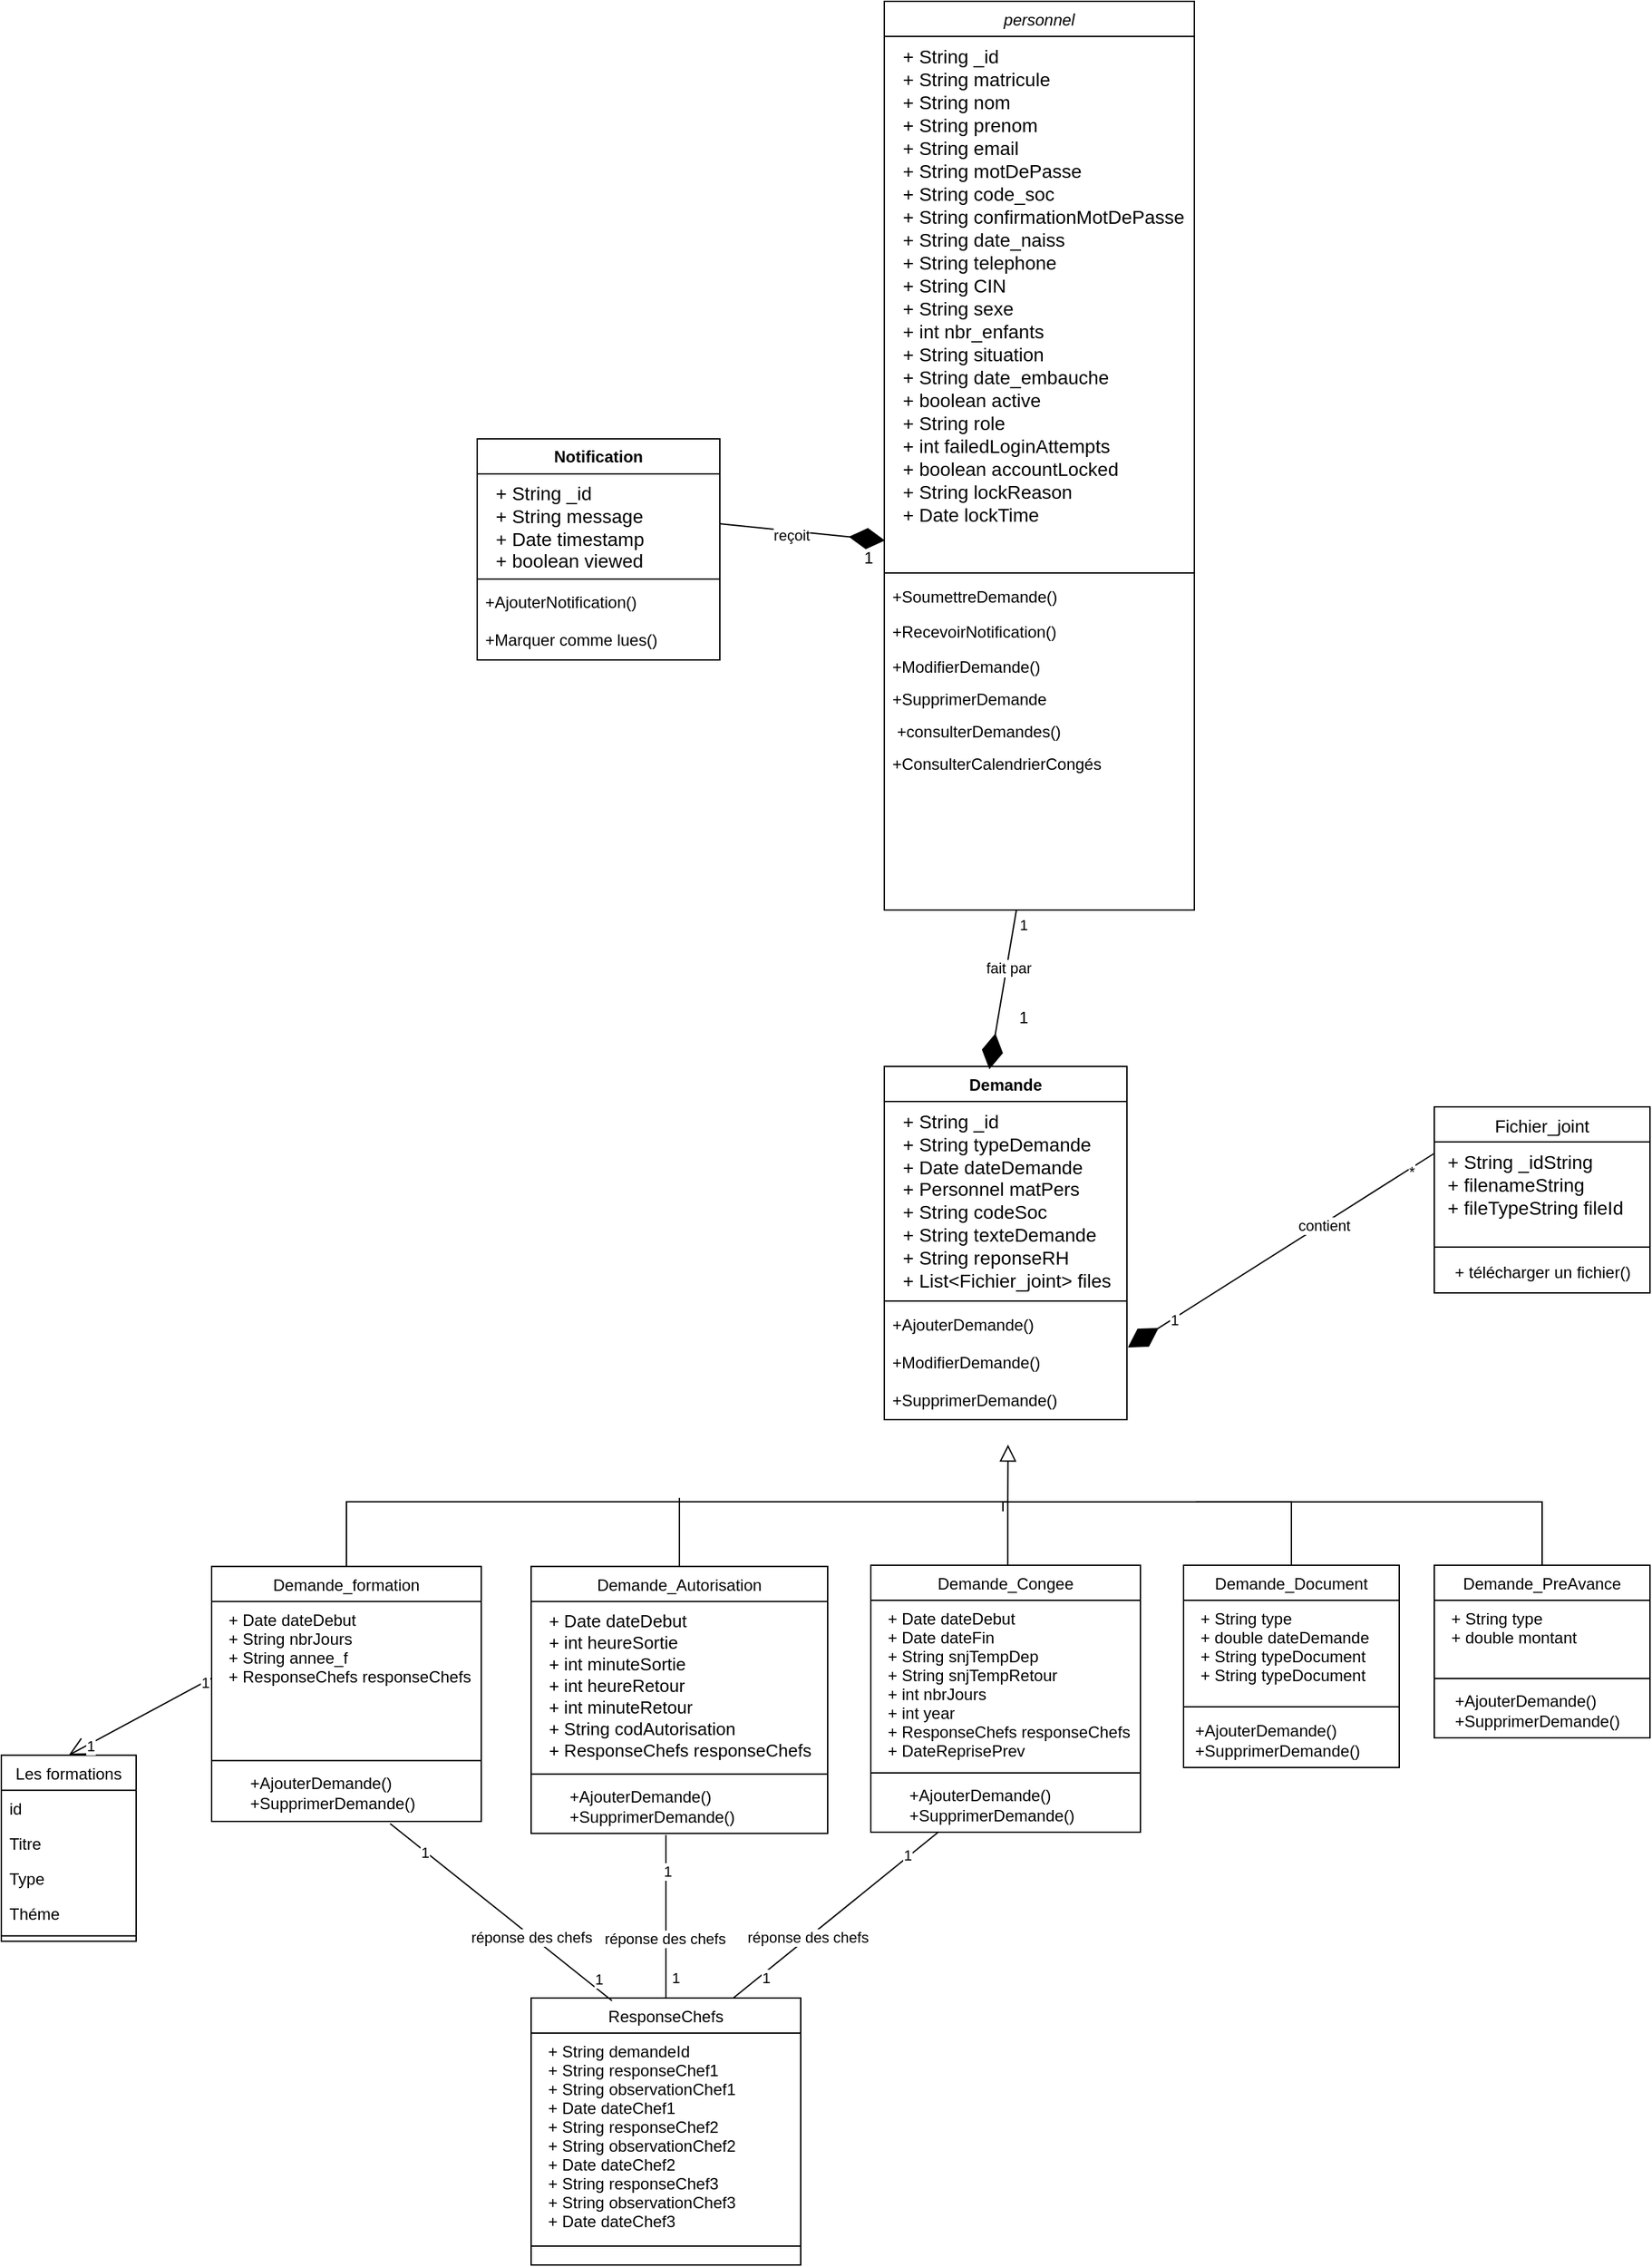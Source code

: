 <mxfile version="27.1.1">
  <diagram id="C5RBs43oDa-KdzZeNtuy" name="Page-1">
    <mxGraphModel dx="1426" dy="777" grid="1" gridSize="10" guides="1" tooltips="1" connect="1" arrows="1" fold="1" page="1" pageScale="1" pageWidth="827" pageHeight="1169" math="0" shadow="0">
      <root>
        <mxCell id="WIyWlLk6GJQsqaUBKTNV-0" />
        <mxCell id="WIyWlLk6GJQsqaUBKTNV-1" parent="WIyWlLk6GJQsqaUBKTNV-0" />
        <mxCell id="Ee65BXmDdniaoNc1zns8-156" value="personnel" style="swimlane;fontStyle=2;align=center;verticalAlign=top;childLayout=stackLayout;horizontal=1;startSize=26;horizontalStack=0;resizeParent=1;resizeLast=0;collapsible=1;marginBottom=0;rounded=0;shadow=0;strokeWidth=1;" vertex="1" parent="WIyWlLk6GJQsqaUBKTNV-1">
          <mxGeometry x="1285" y="830" width="230" height="674" as="geometry">
            <mxRectangle x="230" y="140" width="160" height="26" as="alternateBounds" />
          </mxGeometry>
        </mxCell>
        <mxCell id="Ee65BXmDdniaoNc1zns8-157" value="  + String _id&#xa;  + String matricule&#xa;  + String nom&#xa;  + String prenom&#xa;  + String email&#xa;  + String motDePasse&#xa;  + String code_soc&#xa;  + String confirmationMotDePasse&#xa;  + String date_naiss&#xa;  + String telephone&#xa;  + String CIN&#xa;  + String sexe&#xa;  + int nbr_enfants&#xa;  + String situation&#xa;  + String date_embauche&#xa;  + boolean active&#xa;  + String role&#xa;  + int failedLoginAttempts&#xa;  + boolean accountLocked&#xa;  + String lockReason&#xa;  + Date lockTime&#xa;  &#xa;" style="text;align=left;verticalAlign=top;spacingLeft=4;spacingRight=4;overflow=hidden;rotatable=0;points=[[0,0.5],[1,0.5]];portConstraint=eastwest;rounded=0;shadow=0;html=0;strokeWidth=1;fontSize=14;fontStyle=0" vertex="1" parent="Ee65BXmDdniaoNc1zns8-156">
          <mxGeometry y="26" width="230" height="394" as="geometry" />
        </mxCell>
        <mxCell id="Ee65BXmDdniaoNc1zns8-158" value="" style="line;html=1;strokeWidth=1;align=left;verticalAlign=middle;spacingTop=-1;spacingLeft=3;spacingRight=3;rotatable=0;labelPosition=right;points=[];portConstraint=eastwest;" vertex="1" parent="Ee65BXmDdniaoNc1zns8-156">
          <mxGeometry y="420" width="230" height="8" as="geometry" />
        </mxCell>
        <mxCell id="Ee65BXmDdniaoNc1zns8-160" value="+SoumettreDemande()" style="text;align=left;verticalAlign=top;spacingLeft=4;spacingRight=4;overflow=hidden;rotatable=0;points=[[0,0.5],[1,0.5]];portConstraint=eastwest;" vertex="1" parent="Ee65BXmDdniaoNc1zns8-156">
          <mxGeometry y="428" width="230" height="26" as="geometry" />
        </mxCell>
        <mxCell id="Ee65BXmDdniaoNc1zns8-161" value="+RecevoirNotification()" style="text;align=left;verticalAlign=top;spacingLeft=4;spacingRight=4;overflow=hidden;rotatable=0;points=[[0,0.5],[1,0.5]];portConstraint=eastwest;" vertex="1" parent="Ee65BXmDdniaoNc1zns8-156">
          <mxGeometry y="454" width="230" height="26" as="geometry" />
        </mxCell>
        <mxCell id="Ee65BXmDdniaoNc1zns8-162" value="+ModifierDemande()" style="text;align=left;verticalAlign=top;spacingLeft=4;spacingRight=4;overflow=hidden;rotatable=0;points=[[0,0.5],[1,0.5]];portConstraint=eastwest;" vertex="1" parent="Ee65BXmDdniaoNc1zns8-156">
          <mxGeometry y="480" width="230" height="24" as="geometry" />
        </mxCell>
        <mxCell id="Ee65BXmDdniaoNc1zns8-163" value="+SupprimerDemande" style="text;align=left;verticalAlign=top;spacingLeft=4;spacingRight=4;overflow=hidden;rotatable=0;points=[[0,0.5],[1,0.5]];portConstraint=eastwest;" vertex="1" parent="Ee65BXmDdniaoNc1zns8-156">
          <mxGeometry y="504" width="230" height="24" as="geometry" />
        </mxCell>
        <mxCell id="Ee65BXmDdniaoNc1zns8-164" value=" +consulterDemandes()" style="text;align=left;verticalAlign=top;spacingLeft=4;spacingRight=4;overflow=hidden;rotatable=0;points=[[0,0.5],[1,0.5]];portConstraint=eastwest;" vertex="1" parent="Ee65BXmDdniaoNc1zns8-156">
          <mxGeometry y="528" width="230" height="24" as="geometry" />
        </mxCell>
        <mxCell id="Ee65BXmDdniaoNc1zns8-165" value="+ConsulterCalendrierCongés" style="text;align=left;verticalAlign=top;spacingLeft=4;spacingRight=4;overflow=hidden;rotatable=0;points=[[0,0.5],[1,0.5]];portConstraint=eastwest;" vertex="1" parent="Ee65BXmDdniaoNc1zns8-156">
          <mxGeometry y="552" width="230" height="24" as="geometry" />
        </mxCell>
        <mxCell id="Ee65BXmDdniaoNc1zns8-169" value="Demande_formation" style="swimlane;fontStyle=0;align=center;verticalAlign=top;childLayout=stackLayout;horizontal=1;startSize=26;horizontalStack=0;resizeParent=1;resizeLast=0;collapsible=1;marginBottom=0;rounded=0;shadow=0;strokeWidth=1;" vertex="1" parent="WIyWlLk6GJQsqaUBKTNV-1">
          <mxGeometry x="786" y="1990.83" width="200" height="189.17" as="geometry">
            <mxRectangle x="130" y="380" width="160" height="26" as="alternateBounds" />
          </mxGeometry>
        </mxCell>
        <mxCell id="Ee65BXmDdniaoNc1zns8-170" value="  + Date dateDebut&#xa;  + String nbrJours&#xa;  + String annee_f&#xa;  + ResponseChefs responseChefs" style="text;align=left;verticalAlign=top;spacingLeft=4;spacingRight=4;overflow=hidden;rotatable=0;points=[[0,0.5],[1,0.5]];portConstraint=eastwest;" vertex="1" parent="Ee65BXmDdniaoNc1zns8-169">
          <mxGeometry y="26" width="200" height="114" as="geometry" />
        </mxCell>
        <mxCell id="Ee65BXmDdniaoNc1zns8-171" value="" style="line;html=1;strokeWidth=1;align=left;verticalAlign=middle;spacingTop=-1;spacingLeft=3;spacingRight=3;rotatable=0;labelPosition=right;points=[];portConstraint=eastwest;" vertex="1" parent="Ee65BXmDdniaoNc1zns8-169">
          <mxGeometry y="140" width="200" height="8" as="geometry" />
        </mxCell>
        <mxCell id="Ee65BXmDdniaoNc1zns8-172" value="&lt;span style=&quot;white-space: pre;&quot;&gt;&#x9;&lt;/span&gt;+Ajouter&lt;span style=&quot;text-align: center;&quot;&gt;Demande&lt;/span&gt;()&lt;div&gt;&lt;span style=&quot;white-space: pre;&quot;&gt;&#x9;&lt;/span&gt;+Supprimer&lt;span style=&quot;text-align: center; background-color: transparent; color: light-dark(rgb(0, 0, 0), rgb(255, 255, 255));&quot;&gt;Demande&lt;/span&gt;&lt;span style=&quot;background-color: transparent; color: light-dark(rgb(0, 0, 0), rgb(255, 255, 255));&quot;&gt;()&lt;/span&gt;&lt;/div&gt;" style="text;html=1;align=left;verticalAlign=middle;resizable=0;points=[];autosize=1;strokeColor=none;fillColor=none;" vertex="1" parent="Ee65BXmDdniaoNc1zns8-169">
          <mxGeometry y="148" width="200" height="40" as="geometry" />
        </mxCell>
        <mxCell id="Ee65BXmDdniaoNc1zns8-173" value="Les formations" style="swimlane;fontStyle=0;align=center;verticalAlign=top;childLayout=stackLayout;horizontal=1;startSize=26;horizontalStack=0;resizeParent=1;resizeLast=0;collapsible=1;marginBottom=0;rounded=0;shadow=0;strokeWidth=1;" vertex="1" parent="WIyWlLk6GJQsqaUBKTNV-1">
          <mxGeometry x="630" y="2130.83" width="100" height="138" as="geometry">
            <mxRectangle x="130" y="380" width="160" height="26" as="alternateBounds" />
          </mxGeometry>
        </mxCell>
        <mxCell id="Ee65BXmDdniaoNc1zns8-174" value="id" style="text;align=left;verticalAlign=top;spacingLeft=4;spacingRight=4;overflow=hidden;rotatable=0;points=[[0,0.5],[1,0.5]];portConstraint=eastwest;rounded=0;shadow=0;html=0;" vertex="1" parent="Ee65BXmDdniaoNc1zns8-173">
          <mxGeometry y="26" width="100" height="26" as="geometry" />
        </mxCell>
        <mxCell id="Ee65BXmDdniaoNc1zns8-175" value="Titre" style="text;align=left;verticalAlign=top;spacingLeft=4;spacingRight=4;overflow=hidden;rotatable=0;points=[[0,0.5],[1,0.5]];portConstraint=eastwest;rounded=0;shadow=0;html=0;" vertex="1" parent="Ee65BXmDdniaoNc1zns8-173">
          <mxGeometry y="52" width="100" height="26" as="geometry" />
        </mxCell>
        <mxCell id="Ee65BXmDdniaoNc1zns8-176" value="Type" style="text;align=left;verticalAlign=top;spacingLeft=4;spacingRight=4;overflow=hidden;rotatable=0;points=[[0,0.5],[1,0.5]];portConstraint=eastwest;rounded=0;shadow=0;html=0;" vertex="1" parent="Ee65BXmDdniaoNc1zns8-173">
          <mxGeometry y="78" width="100" height="26" as="geometry" />
        </mxCell>
        <mxCell id="Ee65BXmDdniaoNc1zns8-177" value="Théme" style="text;align=left;verticalAlign=top;spacingLeft=4;spacingRight=4;overflow=hidden;rotatable=0;points=[[0,0.5],[1,0.5]];portConstraint=eastwest;rounded=0;shadow=0;html=0;" vertex="1" parent="Ee65BXmDdniaoNc1zns8-173">
          <mxGeometry y="104" width="100" height="26" as="geometry" />
        </mxCell>
        <mxCell id="Ee65BXmDdniaoNc1zns8-178" value="" style="line;html=1;strokeWidth=1;align=left;verticalAlign=middle;spacingTop=-1;spacingLeft=3;spacingRight=3;rotatable=0;labelPosition=right;points=[];portConstraint=eastwest;" vertex="1" parent="Ee65BXmDdniaoNc1zns8-173">
          <mxGeometry y="130" width="100" height="8" as="geometry" />
        </mxCell>
        <mxCell id="Ee65BXmDdniaoNc1zns8-179" value="" style="endArrow=open;endFill=1;endSize=12;html=1;rounded=0;exitX=0;exitY=0.5;exitDx=0;exitDy=0;entryX=0.5;entryY=0;entryDx=0;entryDy=0;" edge="1" parent="WIyWlLk6GJQsqaUBKTNV-1" source="Ee65BXmDdniaoNc1zns8-170" target="Ee65BXmDdniaoNc1zns8-173">
          <mxGeometry width="160" relative="1" as="geometry">
            <mxPoint x="636" y="2093.83" as="sourcePoint" />
            <mxPoint x="796" y="2093.83" as="targetPoint" />
            <Array as="points" />
          </mxGeometry>
        </mxCell>
        <mxCell id="Ee65BXmDdniaoNc1zns8-180" value="1" style="edgeLabel;html=1;align=center;verticalAlign=middle;resizable=0;points=[];" vertex="1" connectable="0" parent="Ee65BXmDdniaoNc1zns8-179">
          <mxGeometry x="-0.907" relative="1" as="geometry">
            <mxPoint as="offset" />
          </mxGeometry>
        </mxCell>
        <mxCell id="Ee65BXmDdniaoNc1zns8-181" value="1" style="edgeLabel;html=1;align=center;verticalAlign=middle;resizable=0;points=[];" vertex="1" connectable="0" parent="Ee65BXmDdniaoNc1zns8-179">
          <mxGeometry x="0.722" y="1" relative="1" as="geometry">
            <mxPoint as="offset" />
          </mxGeometry>
        </mxCell>
        <mxCell id="Ee65BXmDdniaoNc1zns8-182" value="Demande_Congee" style="swimlane;fontStyle=0;align=center;verticalAlign=top;childLayout=stackLayout;horizontal=1;startSize=26;horizontalStack=0;resizeParent=1;resizeLast=0;collapsible=1;marginBottom=0;rounded=0;shadow=0;strokeWidth=1;" vertex="1" parent="WIyWlLk6GJQsqaUBKTNV-1">
          <mxGeometry x="1275" y="1990" width="200" height="198" as="geometry">
            <mxRectangle x="130" y="380" width="160" height="26" as="alternateBounds" />
          </mxGeometry>
        </mxCell>
        <mxCell id="Ee65BXmDdniaoNc1zns8-183" value="  + Date dateDebut&#xa;  + Date dateFin&#xa;  + String snjTempDep&#xa;  + String snjTempRetour&#xa;  + int nbrJours&#xa;  + int year  &#xa;  + ResponseChefs responseChefs&#xa;  + DateReprisePrev" style="text;align=left;verticalAlign=top;spacingLeft=4;spacingRight=4;overflow=hidden;rotatable=0;points=[[0,0.5],[1,0.5]];portConstraint=eastwest;rounded=0;shadow=0;html=0;" vertex="1" parent="Ee65BXmDdniaoNc1zns8-182">
          <mxGeometry y="26" width="200" height="124" as="geometry" />
        </mxCell>
        <mxCell id="Ee65BXmDdniaoNc1zns8-184" value="" style="line;html=1;strokeWidth=1;align=left;verticalAlign=middle;spacingTop=-1;spacingLeft=3;spacingRight=3;rotatable=0;labelPosition=right;points=[];portConstraint=eastwest;" vertex="1" parent="Ee65BXmDdniaoNc1zns8-182">
          <mxGeometry y="150" width="200" height="8" as="geometry" />
        </mxCell>
        <mxCell id="Ee65BXmDdniaoNc1zns8-185" value="&lt;span style=&quot;white-space: pre;&quot;&gt;&#x9;&lt;/span&gt;+Ajouter&lt;span style=&quot;text-align: center;&quot;&gt;Demande&lt;/span&gt;()&lt;div&gt;&lt;span style=&quot;white-space: pre;&quot;&gt;&#x9;&lt;/span&gt;+Supprimer&lt;span style=&quot;text-align: center; background-color: transparent; color: light-dark(rgb(0, 0, 0), rgb(255, 255, 255));&quot;&gt;Demande&lt;/span&gt;&lt;span style=&quot;background-color: transparent; color: light-dark(rgb(0, 0, 0), rgb(255, 255, 255));&quot;&gt;()&lt;/span&gt;&lt;/div&gt;" style="text;html=1;align=left;verticalAlign=middle;resizable=0;points=[];autosize=1;strokeColor=none;fillColor=none;" vertex="1" parent="Ee65BXmDdniaoNc1zns8-182">
          <mxGeometry y="158" width="200" height="40" as="geometry" />
        </mxCell>
        <mxCell id="Ee65BXmDdniaoNc1zns8-186" value="Demande_Autorisation" style="swimlane;fontStyle=0;align=center;verticalAlign=top;childLayout=stackLayout;horizontal=1;startSize=26;horizontalStack=0;resizeParent=1;resizeLast=0;collapsible=1;marginBottom=0;rounded=0;shadow=0;strokeWidth=1;" vertex="1" parent="WIyWlLk6GJQsqaUBKTNV-1">
          <mxGeometry x="1023" y="1990.83" width="220" height="198" as="geometry">
            <mxRectangle x="130" y="380" width="160" height="26" as="alternateBounds" />
          </mxGeometry>
        </mxCell>
        <mxCell id="Ee65BXmDdniaoNc1zns8-187" value="  + Date dateDebut&#xa;  + int heureSortie&#xa;  + int minuteSortie&#xa;  + int heureRetour&#xa;  + int minuteRetour&#xa;  + String codAutorisation&#xa;  + ResponseChefs responseChefs" style="text;align=left;verticalAlign=top;spacingLeft=4;spacingRight=4;overflow=hidden;rotatable=0;points=[[0,0.5],[1,0.5]];portConstraint=eastwest;fontSize=13;" vertex="1" parent="Ee65BXmDdniaoNc1zns8-186">
          <mxGeometry y="26" width="220" height="124" as="geometry" />
        </mxCell>
        <mxCell id="Ee65BXmDdniaoNc1zns8-188" value="" style="line;html=1;strokeWidth=1;align=left;verticalAlign=middle;spacingTop=-1;spacingLeft=3;spacingRight=3;rotatable=0;labelPosition=right;points=[];portConstraint=eastwest;" vertex="1" parent="Ee65BXmDdniaoNc1zns8-186">
          <mxGeometry y="150" width="220" height="8" as="geometry" />
        </mxCell>
        <mxCell id="Ee65BXmDdniaoNc1zns8-189" value="&lt;span style=&quot;white-space: pre;&quot;&gt;&#x9;&lt;/span&gt;+Ajouter&lt;span style=&quot;text-align: center;&quot;&gt;Demande&lt;/span&gt;()&lt;div&gt;&lt;span style=&quot;white-space: pre;&quot;&gt;&#x9;&lt;/span&gt;+Supprimer&lt;span style=&quot;text-align: center; background-color: transparent; color: light-dark(rgb(0, 0, 0), rgb(255, 255, 255));&quot;&gt;Demande&lt;/span&gt;&lt;span style=&quot;background-color: transparent; color: light-dark(rgb(0, 0, 0), rgb(255, 255, 255));&quot;&gt;()&lt;/span&gt;&lt;/div&gt;" style="text;html=1;align=left;verticalAlign=middle;resizable=0;points=[];autosize=1;strokeColor=none;fillColor=none;" vertex="1" parent="Ee65BXmDdniaoNc1zns8-186">
          <mxGeometry y="158" width="220" height="40" as="geometry" />
        </mxCell>
        <mxCell id="Ee65BXmDdniaoNc1zns8-190" value="Demande_PreAvance" style="swimlane;fontStyle=0;align=center;verticalAlign=top;childLayout=stackLayout;horizontal=1;startSize=26;horizontalStack=0;resizeParent=1;resizeLast=0;collapsible=1;marginBottom=0;rounded=0;shadow=0;strokeWidth=1;" vertex="1" parent="WIyWlLk6GJQsqaUBKTNV-1">
          <mxGeometry x="1693" y="1990" width="160" height="128" as="geometry">
            <mxRectangle x="130" y="380" width="160" height="26" as="alternateBounds" />
          </mxGeometry>
        </mxCell>
        <mxCell id="Ee65BXmDdniaoNc1zns8-191" value="  + String type&#xa;  + double montant&#xa;" style="text;align=left;verticalAlign=top;spacingLeft=4;spacingRight=4;overflow=hidden;rotatable=0;points=[[0,0.5],[1,0.5]];portConstraint=eastwest;" vertex="1" parent="Ee65BXmDdniaoNc1zns8-190">
          <mxGeometry y="26" width="160" height="54" as="geometry" />
        </mxCell>
        <mxCell id="Ee65BXmDdniaoNc1zns8-192" value="" style="line;html=1;strokeWidth=1;align=left;verticalAlign=middle;spacingTop=-1;spacingLeft=3;spacingRight=3;rotatable=0;labelPosition=right;points=[];portConstraint=eastwest;" vertex="1" parent="Ee65BXmDdniaoNc1zns8-190">
          <mxGeometry y="80" width="160" height="8" as="geometry" />
        </mxCell>
        <mxCell id="Ee65BXmDdniaoNc1zns8-193" value="&amp;nbsp; &amp;nbsp; +Ajouter&lt;span style=&quot;text-align: center;&quot;&gt;Demande&lt;/span&gt;()&lt;div&gt;&amp;nbsp; &amp;nbsp; +Supprimer&lt;span style=&quot;text-align: center; background-color: transparent; color: light-dark(rgb(0, 0, 0), rgb(255, 255, 255));&quot;&gt;Demande&lt;/span&gt;&lt;span style=&quot;background-color: transparent; color: light-dark(rgb(0, 0, 0), rgb(255, 255, 255));&quot;&gt;()&lt;/span&gt;&lt;/div&gt;" style="text;html=1;align=left;verticalAlign=middle;resizable=0;points=[];autosize=1;strokeColor=none;fillColor=none;" vertex="1" parent="Ee65BXmDdniaoNc1zns8-190">
          <mxGeometry y="88" width="160" height="40" as="geometry" />
        </mxCell>
        <mxCell id="Ee65BXmDdniaoNc1zns8-194" value="" style="endArrow=block;endSize=10;endFill=0;shadow=0;strokeWidth=1;rounded=0;curved=0;edgeStyle=elbowEdgeStyle;elbow=vertical;exitX=0.508;exitY=0;exitDx=0;exitDy=0;exitPerimeter=0;entryX=0.51;entryY=1.133;entryDx=0;entryDy=0;entryPerimeter=0;" edge="1" parent="WIyWlLk6GJQsqaUBKTNV-1" source="Ee65BXmDdniaoNc1zns8-182">
          <mxGeometry width="160" relative="1" as="geometry">
            <mxPoint x="1376" y="2248.83" as="sourcePoint" />
            <mxPoint x="1376.8" y="1900.554" as="targetPoint" />
            <Array as="points" />
          </mxGeometry>
        </mxCell>
        <mxCell id="Ee65BXmDdniaoNc1zns8-195" value="" style="endArrow=none;endSize=10;endFill=0;shadow=0;strokeWidth=1;rounded=0;curved=0;edgeStyle=elbowEdgeStyle;elbow=vertical;entryX=0.5;entryY=0;entryDx=0;entryDy=0;startFill=0;" edge="1" parent="WIyWlLk6GJQsqaUBKTNV-1" target="Ee65BXmDdniaoNc1zns8-215">
          <mxGeometry width="160" relative="1" as="geometry">
            <mxPoint x="1516" y="1942.83" as="sourcePoint" />
            <mxPoint x="1216" y="1982.83" as="targetPoint" />
            <Array as="points">
              <mxPoint x="1376" y="1942.83" />
            </Array>
          </mxGeometry>
        </mxCell>
        <mxCell id="Ee65BXmDdniaoNc1zns8-196" value="" style="endArrow=none;endSize=10;endFill=0;shadow=0;strokeWidth=1;rounded=0;curved=0;edgeStyle=elbowEdgeStyle;elbow=vertical;entryX=0.5;entryY=0;entryDx=0;entryDy=0;startFill=0;" edge="1" parent="WIyWlLk6GJQsqaUBKTNV-1" target="Ee65BXmDdniaoNc1zns8-169">
          <mxGeometry width="160" relative="1" as="geometry">
            <mxPoint x="1376" y="1942.83" as="sourcePoint" />
            <mxPoint x="1386" y="2016.83" as="targetPoint" />
            <Array as="points">
              <mxPoint x="1126" y="1942.83" />
            </Array>
          </mxGeometry>
        </mxCell>
        <mxCell id="Ee65BXmDdniaoNc1zns8-197" value="" style="endArrow=none;endSize=10;endFill=0;shadow=0;strokeWidth=1;rounded=0;curved=0;edgeStyle=elbowEdgeStyle;elbow=vertical;startFill=0;entryX=0.5;entryY=0;entryDx=0;entryDy=0;" edge="1" parent="WIyWlLk6GJQsqaUBKTNV-1" target="Ee65BXmDdniaoNc1zns8-190">
          <mxGeometry width="160" relative="1" as="geometry">
            <mxPoint x="1373" y="1950" as="sourcePoint" />
            <mxPoint x="1816" y="2033" as="targetPoint" />
            <Array as="points">
              <mxPoint x="1636" y="1943" />
            </Array>
          </mxGeometry>
        </mxCell>
        <mxCell id="Ee65BXmDdniaoNc1zns8-198" value="Demande" style="swimlane;fontStyle=1;align=center;verticalAlign=top;childLayout=stackLayout;horizontal=1;startSize=26;horizontalStack=0;resizeParent=1;resizeParentMax=0;resizeLast=0;collapsible=1;marginBottom=0;whiteSpace=wrap;html=1;" vertex="1" parent="WIyWlLk6GJQsqaUBKTNV-1">
          <mxGeometry x="1285" y="1620" width="180" height="262" as="geometry" />
        </mxCell>
        <mxCell id="Ee65BXmDdniaoNc1zns8-199" value="&lt;div&gt;&lt;span style=&quot;text-wrap-mode: nowrap;&quot;&gt;&amp;nbsp; + String _id&lt;/span&gt;&lt;/div&gt;&lt;div&gt;&lt;span style=&quot;text-wrap-mode: nowrap;&quot;&gt;&amp;nbsp; + String typeDemande&lt;/span&gt;&lt;/div&gt;&lt;div&gt;&lt;span style=&quot;text-wrap-mode: nowrap;&quot;&gt;&amp;nbsp; + Date dateDemande&lt;/span&gt;&lt;/div&gt;&lt;div&gt;&lt;span style=&quot;text-wrap-mode: nowrap;&quot;&gt;&amp;nbsp; + Personnel matPers&lt;/span&gt;&lt;/div&gt;&lt;div&gt;&lt;span style=&quot;text-wrap-mode: nowrap;&quot;&gt;&amp;nbsp; + String codeSoc&lt;/span&gt;&lt;/div&gt;&lt;div&gt;&lt;span style=&quot;text-wrap-mode: nowrap;&quot;&gt;&amp;nbsp; + String texteDemande&lt;/span&gt;&lt;/div&gt;&lt;div&gt;&lt;span style=&quot;text-wrap-mode: nowrap;&quot;&gt;&amp;nbsp; + String reponseRH&lt;/span&gt;&lt;/div&gt;&lt;div&gt;&lt;span style=&quot;text-wrap-mode: nowrap;&quot;&gt;&amp;nbsp; + List&amp;lt;Fichier_joint&amp;gt; files&lt;/span&gt;&lt;/div&gt;" style="text;strokeColor=none;fillColor=none;align=left;verticalAlign=top;spacingLeft=4;spacingRight=4;overflow=hidden;rotatable=0;points=[[0,0.5],[1,0.5]];portConstraint=eastwest;whiteSpace=wrap;html=1;fontSize=14;" vertex="1" parent="Ee65BXmDdniaoNc1zns8-198">
          <mxGeometry y="26" width="180" height="144" as="geometry" />
        </mxCell>
        <mxCell id="Ee65BXmDdniaoNc1zns8-200" value="" style="line;strokeWidth=1;fillColor=none;align=left;verticalAlign=middle;spacingTop=-1;spacingLeft=3;spacingRight=3;rotatable=0;labelPosition=right;points=[];portConstraint=eastwest;strokeColor=inherit;" vertex="1" parent="Ee65BXmDdniaoNc1zns8-198">
          <mxGeometry y="170" width="180" height="8" as="geometry" />
        </mxCell>
        <mxCell id="Ee65BXmDdniaoNc1zns8-201" value="+AjouterDemande()" style="text;strokeColor=none;fillColor=none;align=left;verticalAlign=top;spacingLeft=4;spacingRight=4;overflow=hidden;rotatable=0;points=[[0,0.5],[1,0.5]];portConstraint=eastwest;whiteSpace=wrap;html=1;" vertex="1" parent="Ee65BXmDdniaoNc1zns8-198">
          <mxGeometry y="178" width="180" height="28" as="geometry" />
        </mxCell>
        <mxCell id="Ee65BXmDdniaoNc1zns8-202" value="+ModifierDemande()" style="text;strokeColor=none;fillColor=none;align=left;verticalAlign=top;spacingLeft=4;spacingRight=4;overflow=hidden;rotatable=0;points=[[0,0.5],[1,0.5]];portConstraint=eastwest;whiteSpace=wrap;html=1;" vertex="1" parent="Ee65BXmDdniaoNc1zns8-198">
          <mxGeometry y="206" width="180" height="28" as="geometry" />
        </mxCell>
        <mxCell id="Ee65BXmDdniaoNc1zns8-203" value="+SupprimerDemande()" style="text;strokeColor=none;fillColor=none;align=left;verticalAlign=top;spacingLeft=4;spacingRight=4;overflow=hidden;rotatable=0;points=[[0,0.5],[1,0.5]];portConstraint=eastwest;whiteSpace=wrap;html=1;" vertex="1" parent="Ee65BXmDdniaoNc1zns8-198">
          <mxGeometry y="234" width="180" height="28" as="geometry" />
        </mxCell>
        <mxCell id="Ee65BXmDdniaoNc1zns8-204" value="Notification" style="swimlane;fontStyle=1;align=center;verticalAlign=top;childLayout=stackLayout;horizontal=1;startSize=26;horizontalStack=0;resizeParent=1;resizeParentMax=0;resizeLast=0;collapsible=1;marginBottom=0;whiteSpace=wrap;html=1;" vertex="1" parent="WIyWlLk6GJQsqaUBKTNV-1">
          <mxGeometry x="983" y="1154.49" width="180" height="164" as="geometry" />
        </mxCell>
        <mxCell id="Ee65BXmDdniaoNc1zns8-205" value="&lt;div&gt;&lt;span style=&quot;font-size: 14px;&quot;&gt;&amp;nbsp; + String _id&lt;/span&gt;&lt;/div&gt;&lt;div&gt;&lt;span style=&quot;font-size: 14px;&quot;&gt;&amp;nbsp; + String message&lt;/span&gt;&lt;/div&gt;&lt;div&gt;&lt;span style=&quot;font-size: 14px;&quot;&gt;&amp;nbsp; + Date timestamp&lt;/span&gt;&lt;/div&gt;&lt;div&gt;&lt;span style=&quot;font-size: 14px;&quot;&gt;&amp;nbsp; + boolean viewed&lt;/span&gt;&lt;/div&gt;" style="text;strokeColor=none;fillColor=none;align=left;verticalAlign=top;spacingLeft=4;spacingRight=4;overflow=hidden;rotatable=0;points=[[0,0.5],[1,0.5]];portConstraint=eastwest;whiteSpace=wrap;html=1;" vertex="1" parent="Ee65BXmDdniaoNc1zns8-204">
          <mxGeometry y="26" width="180" height="74" as="geometry" />
        </mxCell>
        <mxCell id="Ee65BXmDdniaoNc1zns8-206" value="" style="line;strokeWidth=1;fillColor=none;align=left;verticalAlign=middle;spacingTop=-1;spacingLeft=3;spacingRight=3;rotatable=0;labelPosition=right;points=[];portConstraint=eastwest;strokeColor=inherit;" vertex="1" parent="Ee65BXmDdniaoNc1zns8-204">
          <mxGeometry y="100" width="180" height="8" as="geometry" />
        </mxCell>
        <mxCell id="Ee65BXmDdniaoNc1zns8-207" value="+Ajouter&lt;span style=&quot;text-align: center;&quot;&gt;Notification&lt;/span&gt;()" style="text;strokeColor=none;fillColor=none;align=left;verticalAlign=top;spacingLeft=4;spacingRight=4;overflow=hidden;rotatable=0;points=[[0,0.5],[1,0.5]];portConstraint=eastwest;whiteSpace=wrap;html=1;" vertex="1" parent="Ee65BXmDdniaoNc1zns8-204">
          <mxGeometry y="108" width="180" height="28" as="geometry" />
        </mxCell>
        <mxCell id="Ee65BXmDdniaoNc1zns8-208" value="+Marquer comme lues()" style="text;strokeColor=none;fillColor=none;align=left;verticalAlign=top;spacingLeft=4;spacingRight=4;overflow=hidden;rotatable=0;points=[[0,0.5],[1,0.5]];portConstraint=eastwest;whiteSpace=wrap;html=1;" vertex="1" parent="Ee65BXmDdniaoNc1zns8-204">
          <mxGeometry y="136" width="180" height="28" as="geometry" />
        </mxCell>
        <mxCell id="Ee65BXmDdniaoNc1zns8-209" value="" style="endArrow=diamondThin;endFill=1;endSize=24;html=1;rounded=0;exitX=1;exitY=0.5;exitDx=0;exitDy=0;entryX=0.002;entryY=0.949;entryDx=0;entryDy=0;entryPerimeter=0;" edge="1" parent="WIyWlLk6GJQsqaUBKTNV-1" source="Ee65BXmDdniaoNc1zns8-205" target="Ee65BXmDdniaoNc1zns8-157">
          <mxGeometry width="160" relative="1" as="geometry">
            <mxPoint x="1463" y="820" as="sourcePoint" />
            <mxPoint x="1593" y="790" as="targetPoint" />
          </mxGeometry>
        </mxCell>
        <mxCell id="Ee65BXmDdniaoNc1zns8-210" value="reçoit" style="edgeLabel;html=1;align=center;verticalAlign=middle;resizable=0;points=[];" vertex="1" connectable="0" parent="Ee65BXmDdniaoNc1zns8-209">
          <mxGeometry x="-0.13" y="-3" relative="1" as="geometry">
            <mxPoint as="offset" />
          </mxGeometry>
        </mxCell>
        <mxCell id="Ee65BXmDdniaoNc1zns8-211" value="" style="endArrow=diamondThin;endFill=1;endSize=24;html=1;rounded=0;exitX=0.709;exitY=1.042;exitDx=0;exitDy=0;exitPerimeter=0;entryX=0.433;entryY=0.008;entryDx=0;entryDy=0;entryPerimeter=0;" edge="1" parent="WIyWlLk6GJQsqaUBKTNV-1" target="Ee65BXmDdniaoNc1zns8-198">
          <mxGeometry width="160" relative="1" as="geometry">
            <mxPoint x="1383.0" y="1503.998" as="sourcePoint" />
            <mxPoint x="1366.99" y="1597.004" as="targetPoint" />
          </mxGeometry>
        </mxCell>
        <mxCell id="Ee65BXmDdniaoNc1zns8-212" value="1" style="edgeLabel;html=1;align=center;verticalAlign=middle;resizable=0;points=[];" vertex="1" connectable="0" parent="Ee65BXmDdniaoNc1zns8-211">
          <mxGeometry x="-0.784" relative="1" as="geometry">
            <mxPoint x="7" y="-2" as="offset" />
          </mxGeometry>
        </mxCell>
        <mxCell id="Ee65BXmDdniaoNc1zns8-213" value="fait par" style="edgeLabel;html=1;align=center;verticalAlign=middle;resizable=0;points=[];" vertex="1" connectable="0" parent="Ee65BXmDdniaoNc1zns8-211">
          <mxGeometry x="-0.272" y="1" relative="1" as="geometry">
            <mxPoint as="offset" />
          </mxGeometry>
        </mxCell>
        <mxCell id="Ee65BXmDdniaoNc1zns8-214" value="1" style="text;html=1;align=center;verticalAlign=middle;resizable=0;points=[];autosize=1;strokeColor=none;fillColor=none;" vertex="1" parent="WIyWlLk6GJQsqaUBKTNV-1">
          <mxGeometry x="1373" y="1568.83" width="30" height="30" as="geometry" />
        </mxCell>
        <mxCell id="Ee65BXmDdniaoNc1zns8-215" value="Demande_Document" style="swimlane;fontStyle=0;align=center;verticalAlign=top;childLayout=stackLayout;horizontal=1;startSize=26;horizontalStack=0;resizeParent=1;resizeLast=0;collapsible=1;marginBottom=0;rounded=0;shadow=0;strokeWidth=1;" vertex="1" parent="WIyWlLk6GJQsqaUBKTNV-1">
          <mxGeometry x="1507" y="1990" width="160" height="150" as="geometry">
            <mxRectangle x="130" y="380" width="160" height="26" as="alternateBounds" />
          </mxGeometry>
        </mxCell>
        <mxCell id="Ee65BXmDdniaoNc1zns8-216" value="  + String type&#xa;  + double dateDemande&#xa;  + String typeDocument&#xa;  + String typeDocument" style="text;align=left;verticalAlign=top;spacingLeft=4;spacingRight=4;overflow=hidden;rotatable=0;points=[[0,0.5],[1,0.5]];portConstraint=eastwest;" vertex="1" parent="Ee65BXmDdniaoNc1zns8-215">
          <mxGeometry y="26" width="160" height="74" as="geometry" />
        </mxCell>
        <mxCell id="Ee65BXmDdniaoNc1zns8-217" value="" style="line;html=1;strokeWidth=1;align=left;verticalAlign=middle;spacingTop=-1;spacingLeft=3;spacingRight=3;rotatable=0;labelPosition=right;points=[];portConstraint=eastwest;" vertex="1" parent="Ee65BXmDdniaoNc1zns8-215">
          <mxGeometry y="100" width="160" height="10" as="geometry" />
        </mxCell>
        <mxCell id="Ee65BXmDdniaoNc1zns8-218" value="&amp;nbsp; +Ajouter&lt;span style=&quot;text-align: center;&quot;&gt;Demande&lt;/span&gt;()&lt;div&gt;&amp;nbsp; +Supprimer&lt;span style=&quot;text-align: center; background-color: transparent; color: light-dark(rgb(0, 0, 0), rgb(255, 255, 255));&quot;&gt;Demande&lt;/span&gt;&lt;span style=&quot;background-color: transparent; color: light-dark(rgb(0, 0, 0), rgb(255, 255, 255));&quot;&gt;()&lt;/span&gt;&lt;/div&gt;" style="text;html=1;align=left;verticalAlign=middle;resizable=0;points=[];autosize=1;strokeColor=none;fillColor=none;" vertex="1" parent="Ee65BXmDdniaoNc1zns8-215">
          <mxGeometry y="110" width="160" height="40" as="geometry" />
        </mxCell>
        <mxCell id="Ee65BXmDdniaoNc1zns8-219" value="" style="endArrow=none;html=1;rounded=0;exitX=0.5;exitY=0;exitDx=0;exitDy=0;" edge="1" parent="WIyWlLk6GJQsqaUBKTNV-1" source="Ee65BXmDdniaoNc1zns8-186">
          <mxGeometry width="50" height="50" relative="1" as="geometry">
            <mxPoint x="1373" y="2120" as="sourcePoint" />
            <mxPoint x="1133" y="1940" as="targetPoint" />
          </mxGeometry>
        </mxCell>
        <mxCell id="Ee65BXmDdniaoNc1zns8-220" value="ResponseChefs" style="swimlane;fontStyle=0;align=center;verticalAlign=top;childLayout=stackLayout;horizontal=1;startSize=26;horizontalStack=0;resizeParent=1;resizeLast=0;collapsible=1;marginBottom=0;rounded=0;shadow=0;strokeWidth=1;" vertex="1" parent="WIyWlLk6GJQsqaUBKTNV-1">
          <mxGeometry x="1023" y="2311" width="200" height="198" as="geometry">
            <mxRectangle x="130" y="380" width="160" height="26" as="alternateBounds" />
          </mxGeometry>
        </mxCell>
        <mxCell id="Ee65BXmDdniaoNc1zns8-221" value="  + String demandeId&#xa;  + String responseChef1&#xa;  + String observationChef1&#xa;  + Date dateChef1&#xa;  + String responseChef2&#xa;  + String observationChef2&#xa;  + Date dateChef2&#xa;  + String responseChef3&#xa;  + String observationChef3&#xa;  + Date dateChef3" style="text;align=left;verticalAlign=top;spacingLeft=4;spacingRight=4;overflow=hidden;rotatable=0;points=[[0,0.5],[1,0.5]];portConstraint=eastwest;rounded=0;shadow=0;html=0;" vertex="1" parent="Ee65BXmDdniaoNc1zns8-220">
          <mxGeometry y="26" width="200" height="154" as="geometry" />
        </mxCell>
        <mxCell id="Ee65BXmDdniaoNc1zns8-222" value="" style="line;html=1;strokeWidth=1;align=left;verticalAlign=middle;spacingTop=-1;spacingLeft=3;spacingRight=3;rotatable=0;labelPosition=right;points=[];portConstraint=eastwest;" vertex="1" parent="Ee65BXmDdniaoNc1zns8-220">
          <mxGeometry y="180" width="200" height="8" as="geometry" />
        </mxCell>
        <mxCell id="Ee65BXmDdniaoNc1zns8-223" value="" style="endArrow=none;endFill=1;endSize=24;html=1;rounded=0;exitX=0.5;exitY=0;exitDx=0;exitDy=0;startFill=0;" edge="1" parent="WIyWlLk6GJQsqaUBKTNV-1" source="Ee65BXmDdniaoNc1zns8-220">
          <mxGeometry width="160" relative="1" as="geometry">
            <mxPoint x="1073" y="2303" as="sourcePoint" />
            <mxPoint x="1123" y="2190" as="targetPoint" />
            <Array as="points">
              <mxPoint x="1123" y="2250" />
            </Array>
          </mxGeometry>
        </mxCell>
        <mxCell id="Ee65BXmDdniaoNc1zns8-224" value="1" style="edgeLabel;html=1;align=center;verticalAlign=middle;resizable=0;points=[];" vertex="1" connectable="0" parent="Ee65BXmDdniaoNc1zns8-223">
          <mxGeometry x="-0.784" relative="1" as="geometry">
            <mxPoint x="7" y="-2" as="offset" />
          </mxGeometry>
        </mxCell>
        <mxCell id="Ee65BXmDdniaoNc1zns8-225" value="réponse des chefs" style="edgeLabel;html=1;align=center;verticalAlign=middle;resizable=0;points=[];" vertex="1" connectable="0" parent="Ee65BXmDdniaoNc1zns8-223">
          <mxGeometry x="-0.272" y="1" relative="1" as="geometry">
            <mxPoint as="offset" />
          </mxGeometry>
        </mxCell>
        <mxCell id="Ee65BXmDdniaoNc1zns8-226" value="1" style="edgeLabel;html=1;align=center;verticalAlign=middle;resizable=0;points=[];" vertex="1" connectable="0" parent="Ee65BXmDdniaoNc1zns8-223">
          <mxGeometry x="0.55" y="-1" relative="1" as="geometry">
            <mxPoint as="offset" />
          </mxGeometry>
        </mxCell>
        <mxCell id="Ee65BXmDdniaoNc1zns8-227" value="" style="endArrow=none;endFill=1;endSize=24;html=1;rounded=0;entryX=0.662;entryY=1.07;entryDx=0;entryDy=0;entryPerimeter=0;startFill=0;" edge="1" parent="WIyWlLk6GJQsqaUBKTNV-1" target="Ee65BXmDdniaoNc1zns8-172">
          <mxGeometry width="160" relative="1" as="geometry">
            <mxPoint x="1083" y="2313" as="sourcePoint" />
            <mxPoint x="921" y="2190.83" as="targetPoint" />
          </mxGeometry>
        </mxCell>
        <mxCell id="Ee65BXmDdniaoNc1zns8-228" value="1" style="edgeLabel;html=1;align=center;verticalAlign=middle;resizable=0;points=[];" vertex="1" connectable="0" parent="Ee65BXmDdniaoNc1zns8-227">
          <mxGeometry x="-0.784" relative="1" as="geometry">
            <mxPoint x="7" y="-2" as="offset" />
          </mxGeometry>
        </mxCell>
        <mxCell id="Ee65BXmDdniaoNc1zns8-229" value="réponse des chefs" style="edgeLabel;html=1;align=center;verticalAlign=middle;resizable=0;points=[];" vertex="1" connectable="0" parent="Ee65BXmDdniaoNc1zns8-227">
          <mxGeometry x="-0.272" y="1" relative="1" as="geometry">
            <mxPoint as="offset" />
          </mxGeometry>
        </mxCell>
        <mxCell id="Ee65BXmDdniaoNc1zns8-230" value="1" style="edgeLabel;html=1;align=center;verticalAlign=middle;resizable=0;points=[];" vertex="1" connectable="0" parent="Ee65BXmDdniaoNc1zns8-227">
          <mxGeometry x="0.69" y="1" relative="1" as="geometry">
            <mxPoint as="offset" />
          </mxGeometry>
        </mxCell>
        <mxCell id="Ee65BXmDdniaoNc1zns8-231" value="" style="endArrow=none;endFill=1;endSize=24;html=1;rounded=0;entryX=0.25;entryY=1;entryDx=0;entryDy=0;exitX=0.75;exitY=0;exitDx=0;exitDy=0;startFill=0;" edge="1" parent="WIyWlLk6GJQsqaUBKTNV-1" source="Ee65BXmDdniaoNc1zns8-220" target="Ee65BXmDdniaoNc1zns8-182">
          <mxGeometry width="160" relative="1" as="geometry">
            <mxPoint x="1093" y="2323" as="sourcePoint" />
            <mxPoint x="931" y="2200.83" as="targetPoint" />
          </mxGeometry>
        </mxCell>
        <mxCell id="Ee65BXmDdniaoNc1zns8-232" value="1" style="edgeLabel;html=1;align=center;verticalAlign=middle;resizable=0;points=[];" vertex="1" connectable="0" parent="Ee65BXmDdniaoNc1zns8-231">
          <mxGeometry x="-0.784" relative="1" as="geometry">
            <mxPoint x="7" y="-2" as="offset" />
          </mxGeometry>
        </mxCell>
        <mxCell id="Ee65BXmDdniaoNc1zns8-233" value="réponse des chefs" style="edgeLabel;html=1;align=center;verticalAlign=middle;resizable=0;points=[];" vertex="1" connectable="0" parent="Ee65BXmDdniaoNc1zns8-231">
          <mxGeometry x="-0.272" y="1" relative="1" as="geometry">
            <mxPoint as="offset" />
          </mxGeometry>
        </mxCell>
        <mxCell id="Ee65BXmDdniaoNc1zns8-234" value="1" style="edgeLabel;html=1;align=center;verticalAlign=middle;resizable=0;points=[];" vertex="1" connectable="0" parent="Ee65BXmDdniaoNc1zns8-231">
          <mxGeometry x="0.707" y="1" relative="1" as="geometry">
            <mxPoint as="offset" />
          </mxGeometry>
        </mxCell>
        <mxCell id="Ee65BXmDdniaoNc1zns8-235" value="Fichier_joint" style="swimlane;fontStyle=0;align=center;verticalAlign=top;childLayout=stackLayout;horizontal=1;startSize=26;horizontalStack=0;resizeParent=1;resizeLast=0;collapsible=1;marginBottom=0;rounded=0;shadow=0;strokeWidth=1;fontSize=13;" vertex="1" parent="WIyWlLk6GJQsqaUBKTNV-1">
          <mxGeometry x="1693" y="1650" width="160" height="138" as="geometry">
            <mxRectangle x="130" y="380" width="160" height="26" as="alternateBounds" />
          </mxGeometry>
        </mxCell>
        <mxCell id="Ee65BXmDdniaoNc1zns8-236" value=" + String _idString &#xa; + filenameString &#xa; + fileTypeString fileId" style="text;align=left;verticalAlign=top;spacingLeft=4;spacingRight=4;overflow=hidden;rotatable=0;points=[[0,0.5],[1,0.5]];portConstraint=eastwest;fontSize=14;fontStyle=0" vertex="1" parent="Ee65BXmDdniaoNc1zns8-235">
          <mxGeometry y="26" width="160" height="74" as="geometry" />
        </mxCell>
        <mxCell id="Ee65BXmDdniaoNc1zns8-237" value="" style="line;html=1;strokeWidth=1;align=left;verticalAlign=middle;spacingTop=-1;spacingLeft=3;spacingRight=3;rotatable=0;labelPosition=right;points=[];portConstraint=eastwest;" vertex="1" parent="Ee65BXmDdniaoNc1zns8-235">
          <mxGeometry y="100" width="160" height="8" as="geometry" />
        </mxCell>
        <mxCell id="Ee65BXmDdniaoNc1zns8-238" value="+ télécharger un fichier()" style="text;html=1;align=center;verticalAlign=middle;resizable=0;points=[];autosize=1;strokeColor=none;fillColor=none;" vertex="1" parent="Ee65BXmDdniaoNc1zns8-235">
          <mxGeometry y="108" width="160" height="30" as="geometry" />
        </mxCell>
        <mxCell id="Ee65BXmDdniaoNc1zns8-239" value="" style="endArrow=diamondThin;endFill=1;endSize=24;html=1;rounded=0;entryX=1.004;entryY=0.087;entryDx=0;entryDy=0;exitX=0;exitY=0.25;exitDx=0;exitDy=0;entryPerimeter=0;" edge="1" parent="WIyWlLk6GJQsqaUBKTNV-1" source="Ee65BXmDdniaoNc1zns8-235" target="Ee65BXmDdniaoNc1zns8-202">
          <mxGeometry width="160" relative="1" as="geometry">
            <mxPoint x="1553" y="1918" as="sourcePoint" />
            <mxPoint x="1705" y="1770" as="targetPoint" />
          </mxGeometry>
        </mxCell>
        <mxCell id="Ee65BXmDdniaoNc1zns8-240" value="*" style="edgeLabel;html=1;align=center;verticalAlign=middle;resizable=0;points=[];" vertex="1" connectable="0" parent="Ee65BXmDdniaoNc1zns8-239">
          <mxGeometry x="-0.784" relative="1" as="geometry">
            <mxPoint x="7" y="-2" as="offset" />
          </mxGeometry>
        </mxCell>
        <mxCell id="Ee65BXmDdniaoNc1zns8-241" value="contient" style="edgeLabel;html=1;align=center;verticalAlign=middle;resizable=0;points=[];" vertex="1" connectable="0" parent="Ee65BXmDdniaoNc1zns8-239">
          <mxGeometry x="-0.272" y="1" relative="1" as="geometry">
            <mxPoint as="offset" />
          </mxGeometry>
        </mxCell>
        <mxCell id="Ee65BXmDdniaoNc1zns8-242" value="1" style="edgeLabel;html=1;align=center;verticalAlign=middle;resizable=0;points=[];" vertex="1" connectable="0" parent="Ee65BXmDdniaoNc1zns8-239">
          <mxGeometry x="0.707" y="1" relative="1" as="geometry">
            <mxPoint as="offset" />
          </mxGeometry>
        </mxCell>
        <mxCell id="Ee65BXmDdniaoNc1zns8-243" value="1" style="text;html=1;align=center;verticalAlign=middle;resizable=0;points=[];autosize=1;strokeColor=none;fillColor=none;" vertex="1" parent="WIyWlLk6GJQsqaUBKTNV-1">
          <mxGeometry x="1258" y="1228" width="30" height="30" as="geometry" />
        </mxCell>
      </root>
    </mxGraphModel>
  </diagram>
</mxfile>

